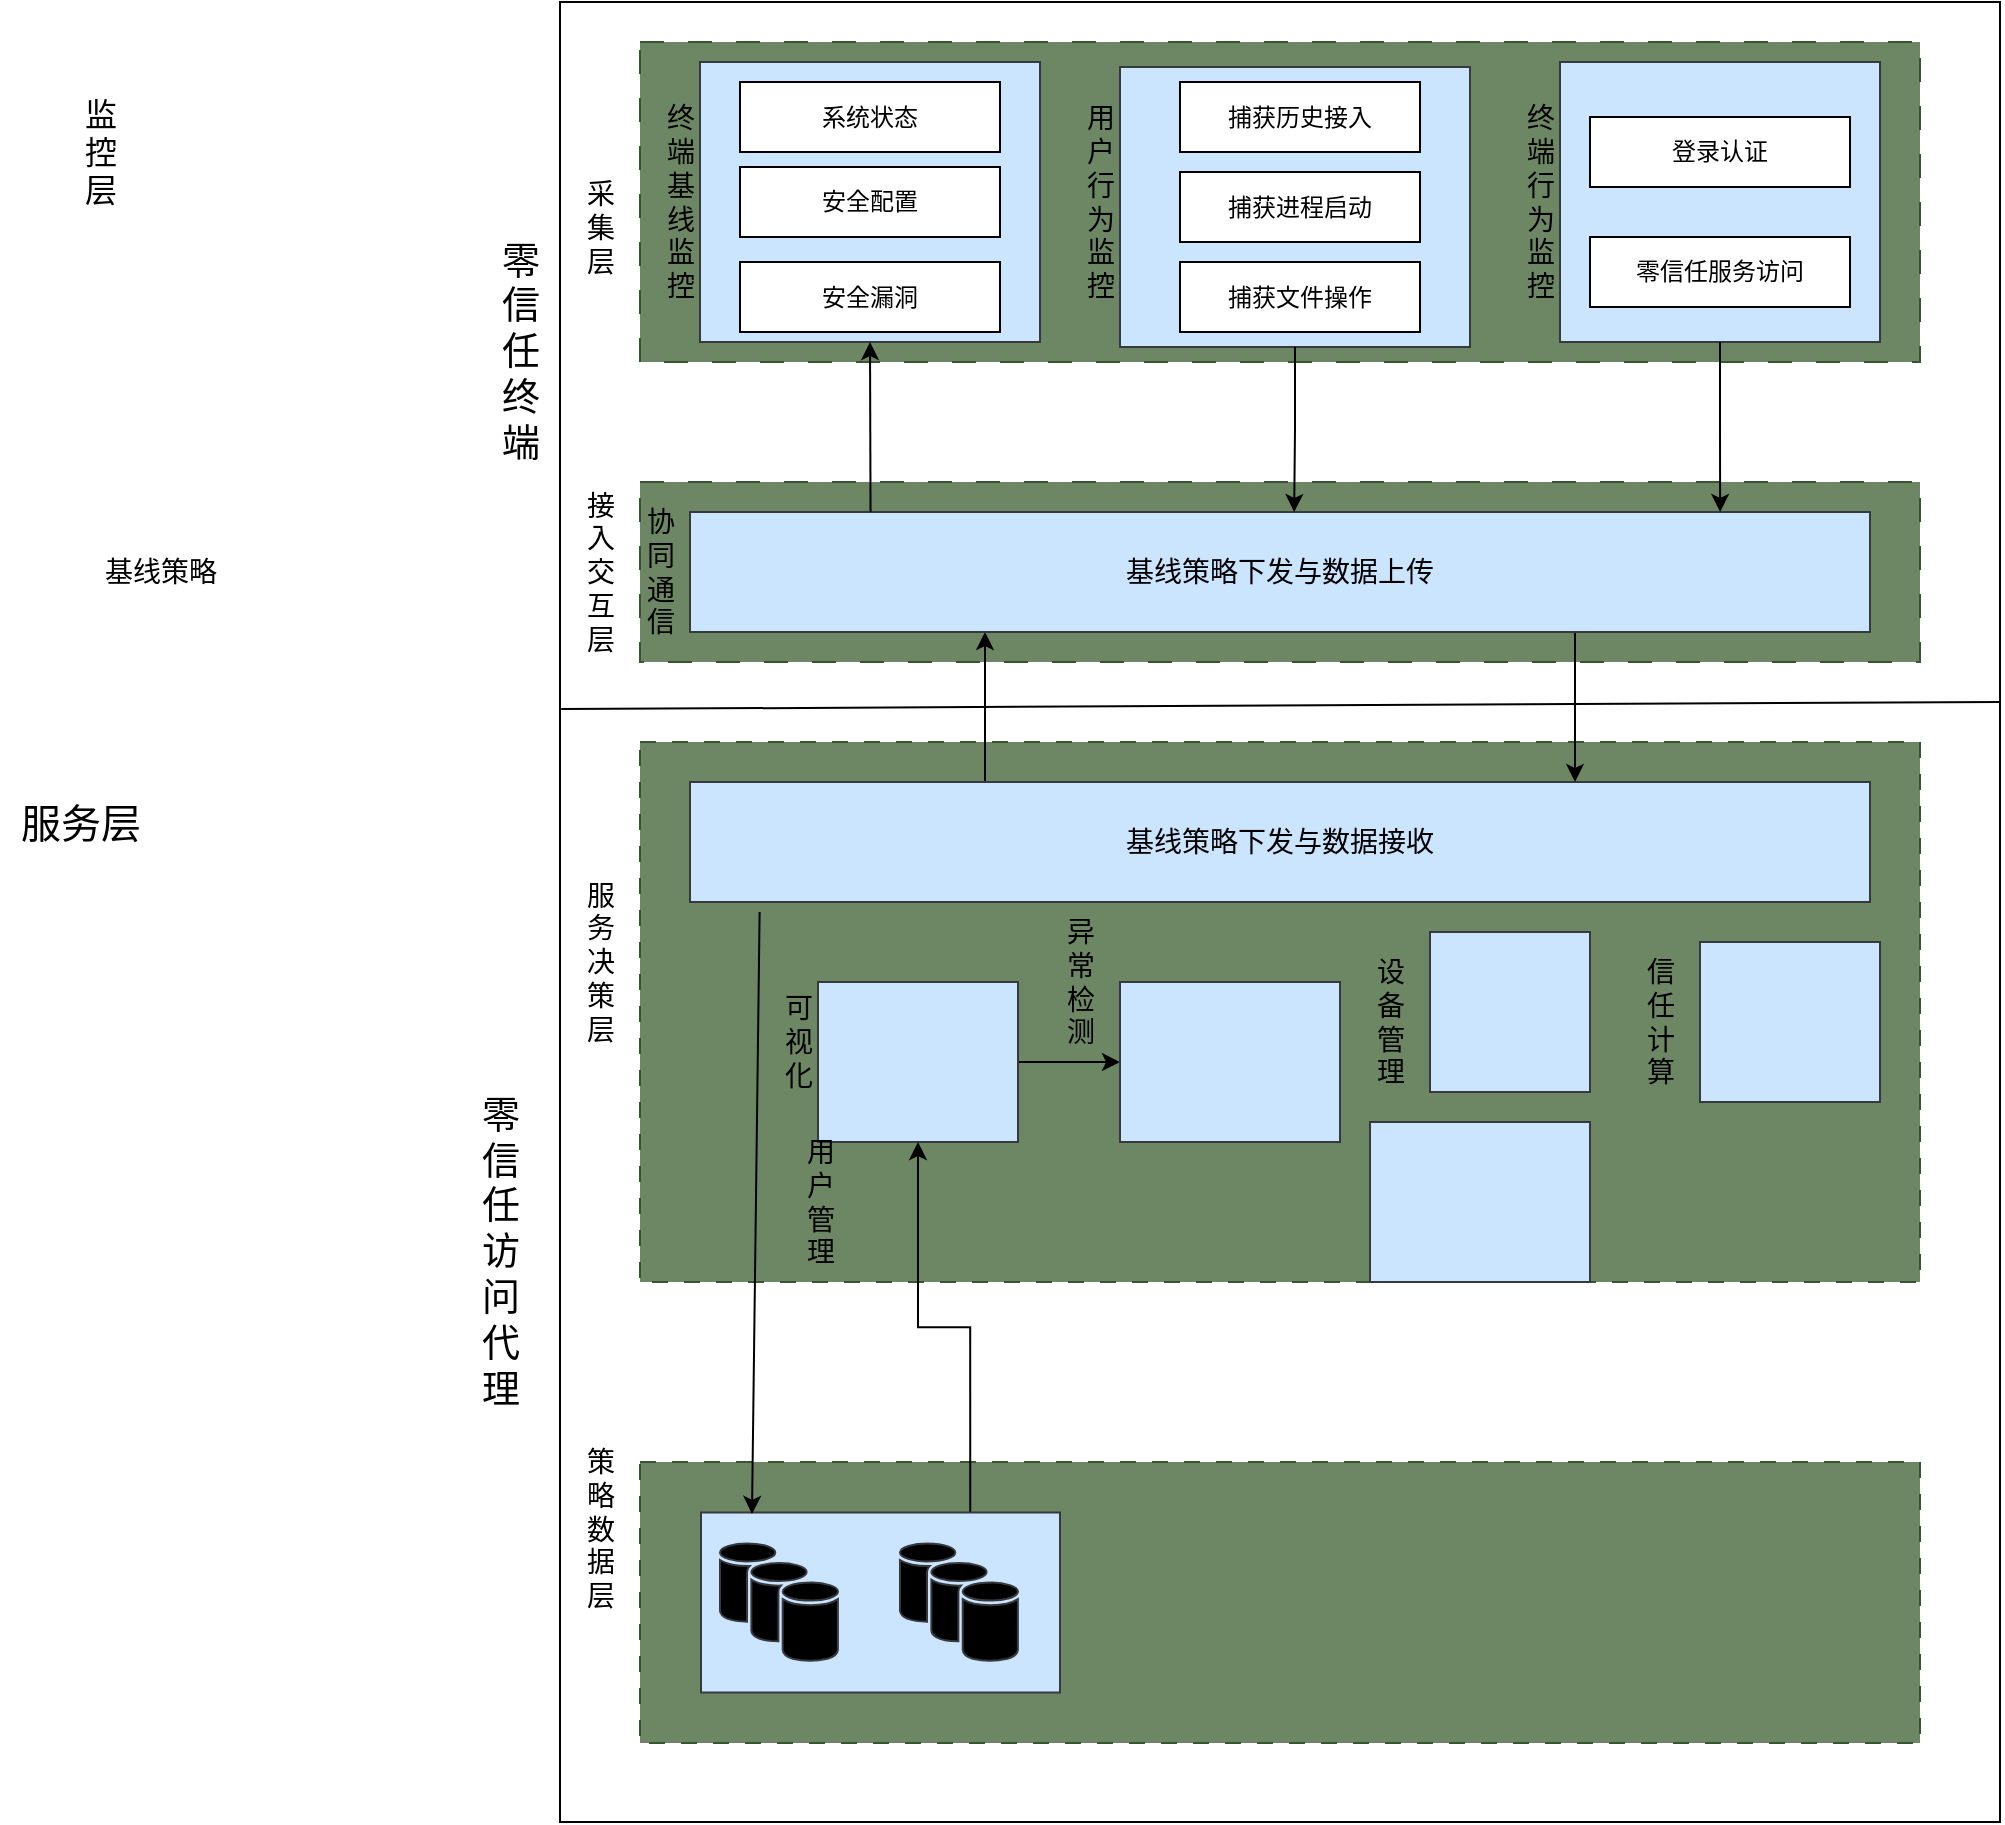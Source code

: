 <mxfile version="23.1.7" type="github">
  <diagram name="第 1 页" id="ms9--4vIe1txsoRL8aFu">
    <mxGraphModel dx="2261" dy="737" grid="1" gridSize="10" guides="1" tooltips="1" connect="1" arrows="1" fold="1" page="1" pageScale="1" pageWidth="827" pageHeight="1169" math="0" shadow="0">
      <root>
        <mxCell id="0" />
        <mxCell id="1" parent="0" />
        <mxCell id="uTqP-Y-jselss-Khx-P8-10" value="" style="rounded=0;whiteSpace=wrap;html=1;fontSize=14;" vertex="1" parent="1">
          <mxGeometry x="80" width="720" height="910" as="geometry" />
        </mxCell>
        <mxCell id="uTqP-Y-jselss-Khx-P8-3" value="&lt;font style=&quot;font-size: 14px;&quot;&gt;&lt;br style=&quot;font-size: 14px;&quot;&gt;策&lt;br style=&quot;font-size: 14px;&quot;&gt;略&lt;br style=&quot;font-size: 14px;&quot;&gt;数&lt;br style=&quot;font-size: 14px;&quot;&gt;据&lt;br style=&quot;font-size: 14px;&quot;&gt;层&lt;/font&gt;" style="text;html=1;align=center;verticalAlign=middle;resizable=0;points=[];autosize=1;strokeColor=none;fillColor=none;rotation=0;fontSize=14;" vertex="1" parent="1">
          <mxGeometry x="80" y="700" width="40" height="110" as="geometry" />
        </mxCell>
        <mxCell id="uTqP-Y-jselss-Khx-P8-4" value="&lt;span style=&quot;font-size: 19px;&quot;&gt;零&lt;br&gt;信&lt;br&gt;任&lt;br&gt;访&lt;br&gt;问&lt;br&gt;代&lt;br&gt;理&lt;/span&gt;" style="text;html=1;align=center;verticalAlign=middle;resizable=0;points=[];autosize=1;strokeColor=none;fillColor=none;" vertex="1" parent="1">
          <mxGeometry x="30" y="540" width="40" height="170" as="geometry" />
        </mxCell>
        <mxCell id="uTqP-Y-jselss-Khx-P8-8" value="&lt;font style=&quot;font-size: 19px;&quot;&gt;零&lt;br&gt;信&lt;br&gt;任&lt;br&gt;终&lt;br&gt;端&lt;/font&gt;" style="text;html=1;align=center;verticalAlign=middle;resizable=0;points=[];autosize=1;strokeColor=none;fillColor=none;" vertex="1" parent="1">
          <mxGeometry x="40" y="110" width="40" height="130" as="geometry" />
        </mxCell>
        <mxCell id="uTqP-Y-jselss-Khx-P8-21" value="" style="endArrow=none;html=1;rounded=0;exitX=0.004;exitY=0.388;exitDx=0;exitDy=0;exitPerimeter=0;entryX=1.003;entryY=0.375;entryDx=0;entryDy=0;entryPerimeter=0;fontSize=14;" edge="1" parent="1">
          <mxGeometry width="50" height="50" relative="1" as="geometry">
            <mxPoint x="80.6" y="353.56" as="sourcePoint" />
            <mxPoint x="800.0" y="350" as="targetPoint" />
          </mxGeometry>
        </mxCell>
        <mxCell id="uTqP-Y-jselss-Khx-P8-23" value="" style="rounded=0;whiteSpace=wrap;html=1;fillColor=#6d8764;strokeColor=#3A5431;fontColor=#ffffff;dashed=1;dashPattern=12 12;fontSize=14;" vertex="1" parent="1">
          <mxGeometry x="120" y="20" width="640" height="160" as="geometry" />
        </mxCell>
        <mxCell id="uTqP-Y-jselss-Khx-P8-28" value="&lt;font style=&quot;font-size: 20px;&quot;&gt;服务层&lt;/font&gt;" style="text;html=1;align=center;verticalAlign=middle;resizable=0;points=[];autosize=1;strokeColor=none;fillColor=none;" vertex="1" parent="1">
          <mxGeometry x="-200" y="390" width="80" height="40" as="geometry" />
        </mxCell>
        <mxCell id="uTqP-Y-jselss-Khx-P8-29" value="" style="rounded=0;whiteSpace=wrap;html=1;fillColor=#6d8764;strokeColor=#3A5431;fontColor=#ffffff;dashed=1;dashPattern=8 8;fontSize=14;" vertex="1" parent="1">
          <mxGeometry x="120" y="370" width="640" height="270" as="geometry" />
        </mxCell>
        <mxCell id="uTqP-Y-jselss-Khx-P8-30" value="" style="rounded=0;whiteSpace=wrap;html=1;fillColor=#6d8764;strokeColor=#3A5431;fontColor=#ffffff;dashed=1;dashPattern=8 8;fontSize=14;" vertex="1" parent="1">
          <mxGeometry x="120" y="730" width="640" height="140.5" as="geometry" />
        </mxCell>
        <mxCell id="uTqP-Y-jselss-Khx-P8-34" value="&lt;font style=&quot;font-size: 14px;&quot;&gt;服&lt;br style=&quot;font-size: 14px;&quot;&gt;务&lt;br style=&quot;font-size: 14px;&quot;&gt;决&lt;br style=&quot;font-size: 14px;&quot;&gt;策&lt;br style=&quot;font-size: 14px;&quot;&gt;层&lt;/font&gt;" style="text;html=1;align=center;verticalAlign=middle;resizable=0;points=[];autosize=1;strokeColor=none;fillColor=none;fontSize=14;" vertex="1" parent="1">
          <mxGeometry x="80" y="430" width="40" height="100" as="geometry" />
        </mxCell>
        <mxCell id="uTqP-Y-jselss-Khx-P8-35" value="&lt;font style=&quot;font-size: 14px;&quot;&gt;采&lt;br style=&quot;font-size: 14px;&quot;&gt;集&lt;br style=&quot;font-size: 14px;&quot;&gt;层&lt;/font&gt;" style="text;html=1;align=center;verticalAlign=middle;resizable=0;points=[];autosize=1;strokeColor=none;fillColor=none;fontSize=14;" vertex="1" parent="1">
          <mxGeometry x="80" y="82.5" width="40" height="60" as="geometry" />
        </mxCell>
        <mxCell id="uTqP-Y-jselss-Khx-P8-37" value="&lt;font style=&quot;font-size: 16px;&quot;&gt;监&lt;br&gt;控&lt;br&gt;层&lt;/font&gt;" style="text;html=1;align=center;verticalAlign=middle;resizable=0;points=[];autosize=1;strokeColor=none;fillColor=none;" vertex="1" parent="1">
          <mxGeometry x="-170" y="40" width="40" height="70" as="geometry" />
        </mxCell>
        <mxCell id="uTqP-Y-jselss-Khx-P8-38" value="" style="rounded=0;whiteSpace=wrap;html=1;fillColor=#cce5ff;strokeColor=#36393d;fontSize=14;" vertex="1" parent="1">
          <mxGeometry x="150" y="30" width="170" height="140" as="geometry" />
        </mxCell>
        <mxCell id="uTqP-Y-jselss-Khx-P8-39" value="" style="rounded=0;whiteSpace=wrap;html=1;fillColor=#cce5ff;strokeColor=#36393d;fontSize=14;" vertex="1" parent="1">
          <mxGeometry x="360" y="32.5" width="175" height="140" as="geometry" />
        </mxCell>
        <mxCell id="uTqP-Y-jselss-Khx-P8-43" value="" style="rounded=0;whiteSpace=wrap;html=1;fillColor=#6d8764;strokeColor=#3A5431;fontColor=#ffffff;dashed=1;dashPattern=12 12;" vertex="1" parent="1">
          <mxGeometry x="120" y="240" width="640" height="90" as="geometry" />
        </mxCell>
        <mxCell id="uTqP-Y-jselss-Khx-P8-85" style="edgeStyle=orthogonalEdgeStyle;rounded=0;orthogonalLoop=1;jettySize=auto;html=1;exitX=0.25;exitY=0;exitDx=0;exitDy=0;entryX=0.25;entryY=1;entryDx=0;entryDy=0;" edge="1" parent="1" source="uTqP-Y-jselss-Khx-P8-44" target="uTqP-Y-jselss-Khx-P8-79">
          <mxGeometry relative="1" as="geometry" />
        </mxCell>
        <mxCell id="uTqP-Y-jselss-Khx-P8-44" value="基线策略下发与数据接收" style="rounded=0;whiteSpace=wrap;html=1;fillColor=#cce5ff;strokeColor=#36393d;fontSize=14;" vertex="1" parent="1">
          <mxGeometry x="145" y="390" width="590" height="60" as="geometry" />
        </mxCell>
        <mxCell id="uTqP-Y-jselss-Khx-P8-130" style="edgeStyle=orthogonalEdgeStyle;rounded=0;orthogonalLoop=1;jettySize=auto;html=1;exitX=1;exitY=0.5;exitDx=0;exitDy=0;" edge="1" parent="1" source="uTqP-Y-jselss-Khx-P8-45" target="uTqP-Y-jselss-Khx-P8-114">
          <mxGeometry relative="1" as="geometry" />
        </mxCell>
        <mxCell id="uTqP-Y-jselss-Khx-P8-45" value="" style="rounded=0;whiteSpace=wrap;html=1;fillColor=#cce5ff;strokeColor=#36393d;fontSize=14;" vertex="1" parent="1">
          <mxGeometry x="209" y="490" width="100" height="80" as="geometry" />
        </mxCell>
        <mxCell id="uTqP-Y-jselss-Khx-P8-50" value="" style="rounded=0;whiteSpace=wrap;html=1;fillColor=#cce5ff;strokeColor=#36393d;fontSize=14;" vertex="1" parent="1">
          <mxGeometry x="485" y="560" width="110" height="80" as="geometry" />
        </mxCell>
        <mxCell id="uTqP-Y-jselss-Khx-P8-51" value="" style="rounded=0;whiteSpace=wrap;html=1;fillColor=#cce5ff;strokeColor=#36393d;fontSize=14;" vertex="1" parent="1">
          <mxGeometry x="515" y="465" width="80" height="80" as="geometry" />
        </mxCell>
        <mxCell id="uTqP-Y-jselss-Khx-P8-52" value="" style="rounded=0;whiteSpace=wrap;html=1;fillColor=#cce5ff;strokeColor=#36393d;fontSize=14;" vertex="1" parent="1">
          <mxGeometry x="650" y="470" width="90" height="80" as="geometry" />
        </mxCell>
        <mxCell id="uTqP-Y-jselss-Khx-P8-53" value="终&lt;br&gt;端&lt;br&gt;基&lt;br&gt;线&lt;br&gt;监&lt;br&gt;控" style="text;html=1;align=center;verticalAlign=middle;resizable=0;points=[];autosize=1;strokeColor=none;fillColor=none;fontSize=14;" vertex="1" parent="1">
          <mxGeometry x="120" y="45" width="40" height="110" as="geometry" />
        </mxCell>
        <mxCell id="uTqP-Y-jselss-Khx-P8-54" value="安全配置" style="rounded=0;whiteSpace=wrap;html=1;" vertex="1" parent="1">
          <mxGeometry x="170" y="82.5" width="130" height="35" as="geometry" />
        </mxCell>
        <mxCell id="uTqP-Y-jselss-Khx-P8-55" value="安全漏洞" style="rounded=0;whiteSpace=wrap;html=1;" vertex="1" parent="1">
          <mxGeometry x="170" y="130" width="130" height="35" as="geometry" />
        </mxCell>
        <mxCell id="uTqP-Y-jselss-Khx-P8-56" value="系统状态" style="rounded=0;whiteSpace=wrap;html=1;" vertex="1" parent="1">
          <mxGeometry x="170" y="40" width="130" height="35" as="geometry" />
        </mxCell>
        <mxCell id="uTqP-Y-jselss-Khx-P8-58" value="用&lt;br&gt;户&lt;br&gt;行&lt;br&gt;为&lt;br&gt;监&lt;br&gt;控" style="text;html=1;align=center;verticalAlign=middle;resizable=0;points=[];autosize=1;strokeColor=none;fillColor=none;fontSize=14;" vertex="1" parent="1">
          <mxGeometry x="330" y="45" width="40" height="110" as="geometry" />
        </mxCell>
        <mxCell id="uTqP-Y-jselss-Khx-P8-61" value="捕获进程启动" style="rounded=0;whiteSpace=wrap;html=1;" vertex="1" parent="1">
          <mxGeometry x="390" y="85" width="120" height="35" as="geometry" />
        </mxCell>
        <mxCell id="uTqP-Y-jselss-Khx-P8-63" value="捕获文件操作" style="rounded=0;whiteSpace=wrap;html=1;" vertex="1" parent="1">
          <mxGeometry x="390" y="130" width="120" height="35" as="geometry" />
        </mxCell>
        <mxCell id="uTqP-Y-jselss-Khx-P8-65" value="捕获历史接入" style="rounded=0;whiteSpace=wrap;html=1;" vertex="1" parent="1">
          <mxGeometry x="390" y="40" width="120" height="35" as="geometry" />
        </mxCell>
        <mxCell id="uTqP-Y-jselss-Khx-P8-68" value="接&lt;br&gt;入&lt;br&gt;交&lt;br&gt;互&lt;br&gt;层" style="text;html=1;align=center;verticalAlign=middle;resizable=0;points=[];autosize=1;strokeColor=none;fillColor=none;fontSize=14;" vertex="1" parent="1">
          <mxGeometry x="80" y="235" width="40" height="100" as="geometry" />
        </mxCell>
        <mxCell id="uTqP-Y-jselss-Khx-P8-72" style="edgeStyle=orthogonalEdgeStyle;rounded=0;orthogonalLoop=1;jettySize=auto;html=1;exitX=0.5;exitY=1;exitDx=0;exitDy=0;" edge="1" parent="1" source="uTqP-Y-jselss-Khx-P8-54" target="uTqP-Y-jselss-Khx-P8-54">
          <mxGeometry relative="1" as="geometry" />
        </mxCell>
        <mxCell id="uTqP-Y-jselss-Khx-P8-86" style="edgeStyle=orthogonalEdgeStyle;rounded=0;orthogonalLoop=1;jettySize=auto;html=1;exitX=0.75;exitY=1;exitDx=0;exitDy=0;entryX=0.75;entryY=0;entryDx=0;entryDy=0;" edge="1" parent="1" source="uTqP-Y-jselss-Khx-P8-79" target="uTqP-Y-jselss-Khx-P8-44">
          <mxGeometry relative="1" as="geometry" />
        </mxCell>
        <mxCell id="uTqP-Y-jselss-Khx-P8-79" value="基线策略下发与数据上传" style="rounded=0;whiteSpace=wrap;html=1;fillColor=#cce5ff;strokeColor=#36393d;fontSize=14;" vertex="1" parent="1">
          <mxGeometry x="145" y="255" width="590" height="60" as="geometry" />
        </mxCell>
        <mxCell id="uTqP-Y-jselss-Khx-P8-82" value="&lt;font style=&quot;font-size: 14px;&quot;&gt;基线策略&lt;/font&gt;" style="text;html=1;align=center;verticalAlign=middle;resizable=0;points=[];autosize=1;strokeColor=none;fillColor=none;" vertex="1" parent="1">
          <mxGeometry x="-160" y="270" width="80" height="30" as="geometry" />
        </mxCell>
        <mxCell id="uTqP-Y-jselss-Khx-P8-84" value="协&lt;br&gt;同&lt;br&gt;通&lt;br&gt;信" style="text;html=1;align=center;verticalAlign=middle;resizable=0;points=[];autosize=1;strokeColor=none;fillColor=none;fontSize=14;" vertex="1" parent="1">
          <mxGeometry x="110" y="245" width="40" height="80" as="geometry" />
        </mxCell>
        <mxCell id="uTqP-Y-jselss-Khx-P8-87" value="" style="rounded=0;whiteSpace=wrap;html=1;fillColor=#cce5ff;strokeColor=#36393d;fontSize=14;" vertex="1" parent="1">
          <mxGeometry x="580" y="30" width="160" height="140" as="geometry" />
        </mxCell>
        <mxCell id="uTqP-Y-jselss-Khx-P8-90" value="登录认证" style="rounded=0;whiteSpace=wrap;html=1;" vertex="1" parent="1">
          <mxGeometry x="595" y="57.5" width="130" height="35" as="geometry" />
        </mxCell>
        <mxCell id="uTqP-Y-jselss-Khx-P8-92" value="零信任服务访问" style="rounded=0;whiteSpace=wrap;html=1;" vertex="1" parent="1">
          <mxGeometry x="595" y="117.5" width="130" height="35" as="geometry" />
        </mxCell>
        <mxCell id="uTqP-Y-jselss-Khx-P8-95" value="" style="endArrow=classic;html=1;rounded=0;exitX=0.153;exitY=0;exitDx=0;exitDy=0;exitPerimeter=0;entryX=0.5;entryY=1;entryDx=0;entryDy=0;" edge="1" parent="1" source="uTqP-Y-jselss-Khx-P8-79" target="uTqP-Y-jselss-Khx-P8-38">
          <mxGeometry width="50" height="50" relative="1" as="geometry">
            <mxPoint x="-250" y="230" as="sourcePoint" />
            <mxPoint x="-200" y="180" as="targetPoint" />
          </mxGeometry>
        </mxCell>
        <mxCell id="uTqP-Y-jselss-Khx-P8-101" value="&lt;font style=&quot;font-size: 14px;&quot;&gt;终&lt;br&gt;端&lt;br&gt;行&lt;br&gt;为&lt;br&gt;监&lt;br&gt;控&lt;/font&gt;" style="text;html=1;align=center;verticalAlign=middle;resizable=0;points=[];autosize=1;strokeColor=none;fillColor=none;" vertex="1" parent="1">
          <mxGeometry x="550" y="45" width="40" height="110" as="geometry" />
        </mxCell>
        <mxCell id="uTqP-Y-jselss-Khx-P8-102" style="edgeStyle=orthogonalEdgeStyle;rounded=0;orthogonalLoop=1;jettySize=auto;html=1;exitX=0.5;exitY=1;exitDx=0;exitDy=0;entryX=0.873;entryY=0;entryDx=0;entryDy=0;entryPerimeter=0;" edge="1" parent="1" source="uTqP-Y-jselss-Khx-P8-87" target="uTqP-Y-jselss-Khx-P8-79">
          <mxGeometry relative="1" as="geometry" />
        </mxCell>
        <mxCell id="uTqP-Y-jselss-Khx-P8-106" value="可&lt;br&gt;视&lt;br&gt;化" style="text;html=1;align=center;verticalAlign=middle;resizable=0;points=[];autosize=1;strokeColor=none;fillColor=none;fontSize=14;" vertex="1" parent="1">
          <mxGeometry x="179" y="490" width="40" height="60" as="geometry" />
        </mxCell>
        <mxCell id="uTqP-Y-jselss-Khx-P8-108" value="设&lt;br&gt;备&lt;br&gt;管&lt;br&gt;理" style="text;html=1;align=center;verticalAlign=middle;resizable=0;points=[];autosize=1;strokeColor=none;fillColor=none;fontSize=14;" vertex="1" parent="1">
          <mxGeometry x="475" y="470" width="40" height="80" as="geometry" />
        </mxCell>
        <mxCell id="uTqP-Y-jselss-Khx-P8-109" style="edgeStyle=orthogonalEdgeStyle;rounded=0;orthogonalLoop=1;jettySize=auto;html=1;exitX=0.5;exitY=1;exitDx=0;exitDy=0;entryX=0.512;entryY=0;entryDx=0;entryDy=0;entryPerimeter=0;" edge="1" parent="1" source="uTqP-Y-jselss-Khx-P8-39" target="uTqP-Y-jselss-Khx-P8-79">
          <mxGeometry relative="1" as="geometry" />
        </mxCell>
        <mxCell id="uTqP-Y-jselss-Khx-P8-110" value="用&lt;br&gt;户&lt;br&gt;管&lt;br&gt;理" style="text;html=1;align=center;verticalAlign=middle;resizable=0;points=[];autosize=1;strokeColor=none;fillColor=none;fontSize=14;" vertex="1" parent="1">
          <mxGeometry x="190" y="560" width="40" height="80" as="geometry" />
        </mxCell>
        <mxCell id="uTqP-Y-jselss-Khx-P8-111" value="信&lt;br&gt;任&lt;br&gt;计&lt;br&gt;算" style="text;html=1;align=center;verticalAlign=middle;resizable=0;points=[];autosize=1;strokeColor=none;fillColor=none;fontSize=14;" vertex="1" parent="1">
          <mxGeometry x="610" y="470" width="40" height="80" as="geometry" />
        </mxCell>
        <mxCell id="uTqP-Y-jselss-Khx-P8-114" value="" style="rounded=0;whiteSpace=wrap;html=1;fillColor=#cce5ff;strokeColor=#36393d;fontSize=14;" vertex="1" parent="1">
          <mxGeometry x="360" y="490" width="110" height="80" as="geometry" />
        </mxCell>
        <mxCell id="uTqP-Y-jselss-Khx-P8-115" value="异&lt;br&gt;常&lt;br&gt;检&lt;br&gt;测" style="text;html=1;align=center;verticalAlign=middle;resizable=0;points=[];autosize=1;strokeColor=none;fillColor=none;fontSize=14;" vertex="1" parent="1">
          <mxGeometry x="320" y="450" width="40" height="80" as="geometry" />
        </mxCell>
        <mxCell id="uTqP-Y-jselss-Khx-P8-129" style="edgeStyle=orthogonalEdgeStyle;rounded=0;orthogonalLoop=1;jettySize=auto;html=1;exitX=0.75;exitY=0;exitDx=0;exitDy=0;" edge="1" parent="1" source="uTqP-Y-jselss-Khx-P8-120" target="uTqP-Y-jselss-Khx-P8-45">
          <mxGeometry relative="1" as="geometry" />
        </mxCell>
        <mxCell id="uTqP-Y-jselss-Khx-P8-120" value="" style="rounded=0;whiteSpace=wrap;html=1;fillColor=#cce5ff;strokeColor=#36393d;fontSize=14;" vertex="1" parent="1">
          <mxGeometry x="150.5" y="755.25" width="179.5" height="90" as="geometry" />
        </mxCell>
        <mxCell id="uTqP-Y-jselss-Khx-P8-20" value="" style="sketch=0;shadow=0;dashed=0;html=1;strokeColor=#36393d;fillColor=#000000;labelPosition=center;verticalLabelPosition=bottom;verticalAlign=top;outlineConnect=0;align=center;shape=mxgraph.office.databases.database_availability_group;fontSize=14;" vertex="1" parent="1">
          <mxGeometry x="160" y="770.75" width="59" height="59" as="geometry" />
        </mxCell>
        <mxCell id="uTqP-Y-jselss-Khx-P8-123" value="" style="sketch=0;shadow=0;dashed=0;html=1;strokeColor=#36393d;fillColor=#000000;labelPosition=center;verticalLabelPosition=bottom;verticalAlign=top;outlineConnect=0;align=center;shape=mxgraph.office.databases.database_availability_group;fontSize=14;" vertex="1" parent="1">
          <mxGeometry x="250" y="770.75" width="59" height="59" as="geometry" />
        </mxCell>
        <mxCell id="uTqP-Y-jselss-Khx-P8-124" value="" style="endArrow=classic;html=1;rounded=0;exitX=0.059;exitY=1.083;exitDx=0;exitDy=0;exitPerimeter=0;entryX=0.142;entryY=0.008;entryDx=0;entryDy=0;entryPerimeter=0;" edge="1" parent="1" source="uTqP-Y-jselss-Khx-P8-44" target="uTqP-Y-jselss-Khx-P8-120">
          <mxGeometry width="50" height="50" relative="1" as="geometry">
            <mxPoint x="-210" y="570" as="sourcePoint" />
            <mxPoint x="-160" y="520" as="targetPoint" />
          </mxGeometry>
        </mxCell>
      </root>
    </mxGraphModel>
  </diagram>
</mxfile>
